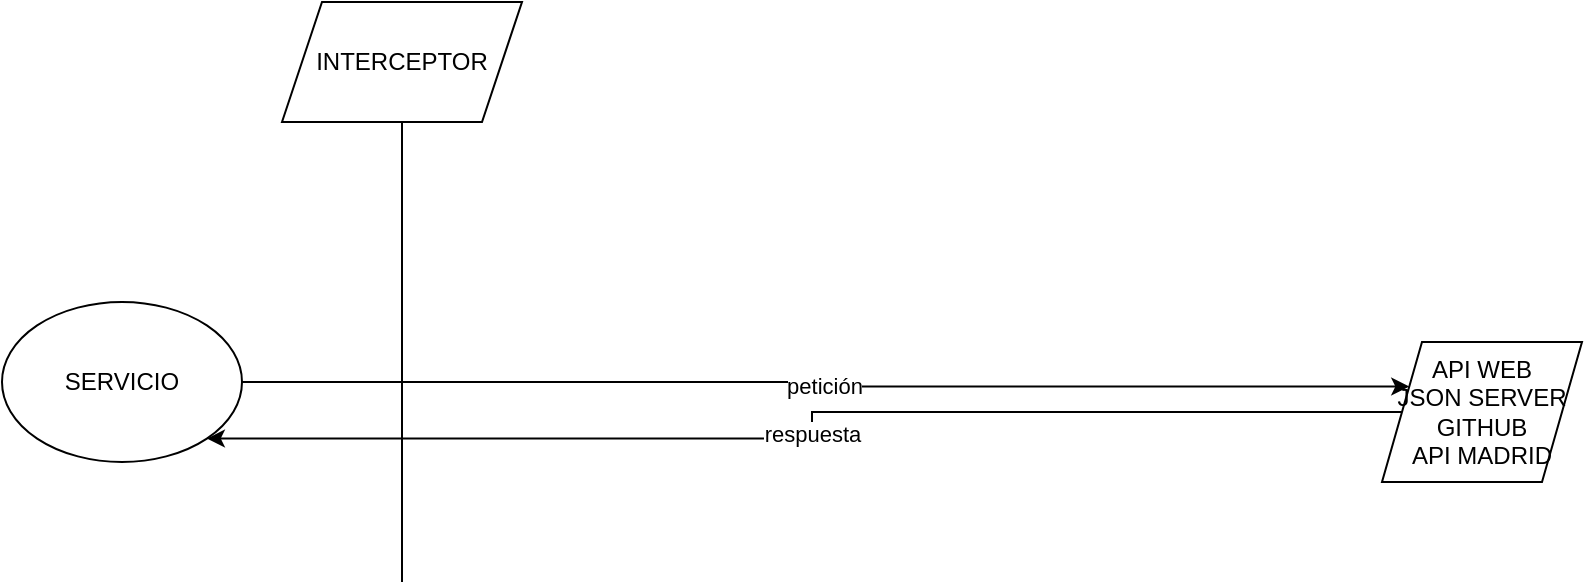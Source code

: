 <mxfile version="14.6.13" type="device"><diagram id="9NvY9bvk0ncalP4YUynO" name="Página-1"><mxGraphModel dx="1086" dy="806" grid="1" gridSize="10" guides="1" tooltips="1" connect="1" arrows="1" fold="1" page="1" pageScale="1" pageWidth="1169" pageHeight="827" math="0" shadow="0"><root><mxCell id="0"/><mxCell id="1" parent="0"/><mxCell id="2DT2zt5XUgsnd2KaRNJI-3" value="petición" style="edgeStyle=orthogonalEdgeStyle;rounded=0;orthogonalLoop=1;jettySize=auto;html=1;entryX=0;entryY=0.25;entryDx=0;entryDy=0;" edge="1" parent="1" source="2DT2zt5XUgsnd2KaRNJI-1" target="2DT2zt5XUgsnd2KaRNJI-2"><mxGeometry relative="1" as="geometry"/></mxCell><mxCell id="2DT2zt5XUgsnd2KaRNJI-1" value="SERVICIO" style="ellipse;whiteSpace=wrap;html=1;" vertex="1" parent="1"><mxGeometry x="160" y="230" width="120" height="80" as="geometry"/></mxCell><mxCell id="2DT2zt5XUgsnd2KaRNJI-4" value="respuesta" style="edgeStyle=orthogonalEdgeStyle;rounded=0;orthogonalLoop=1;jettySize=auto;html=1;entryX=1;entryY=1;entryDx=0;entryDy=0;" edge="1" parent="1" source="2DT2zt5XUgsnd2KaRNJI-2" target="2DT2zt5XUgsnd2KaRNJI-1"><mxGeometry relative="1" as="geometry"/></mxCell><mxCell id="2DT2zt5XUgsnd2KaRNJI-2" value="API WEB&lt;br&gt;JSON SERVER&lt;br&gt;GITHUB&lt;br&gt;API MADRID" style="shape=parallelogram;perimeter=parallelogramPerimeter;whiteSpace=wrap;html=1;fixedSize=1;" vertex="1" parent="1"><mxGeometry x="850" y="250" width="100" height="70" as="geometry"/></mxCell><mxCell id="2DT2zt5XUgsnd2KaRNJI-5" value="" style="endArrow=none;html=1;" edge="1" parent="1" target="2DT2zt5XUgsnd2KaRNJI-6"><mxGeometry width="50" height="50" relative="1" as="geometry"><mxPoint x="360" y="370" as="sourcePoint"/><mxPoint x="360" y="200" as="targetPoint"/></mxGeometry></mxCell><mxCell id="2DT2zt5XUgsnd2KaRNJI-6" value="INTERCEPTOR" style="shape=parallelogram;perimeter=parallelogramPerimeter;whiteSpace=wrap;html=1;fixedSize=1;" vertex="1" parent="1"><mxGeometry x="300" y="80" width="120" height="60" as="geometry"/></mxCell></root></mxGraphModel></diagram></mxfile>